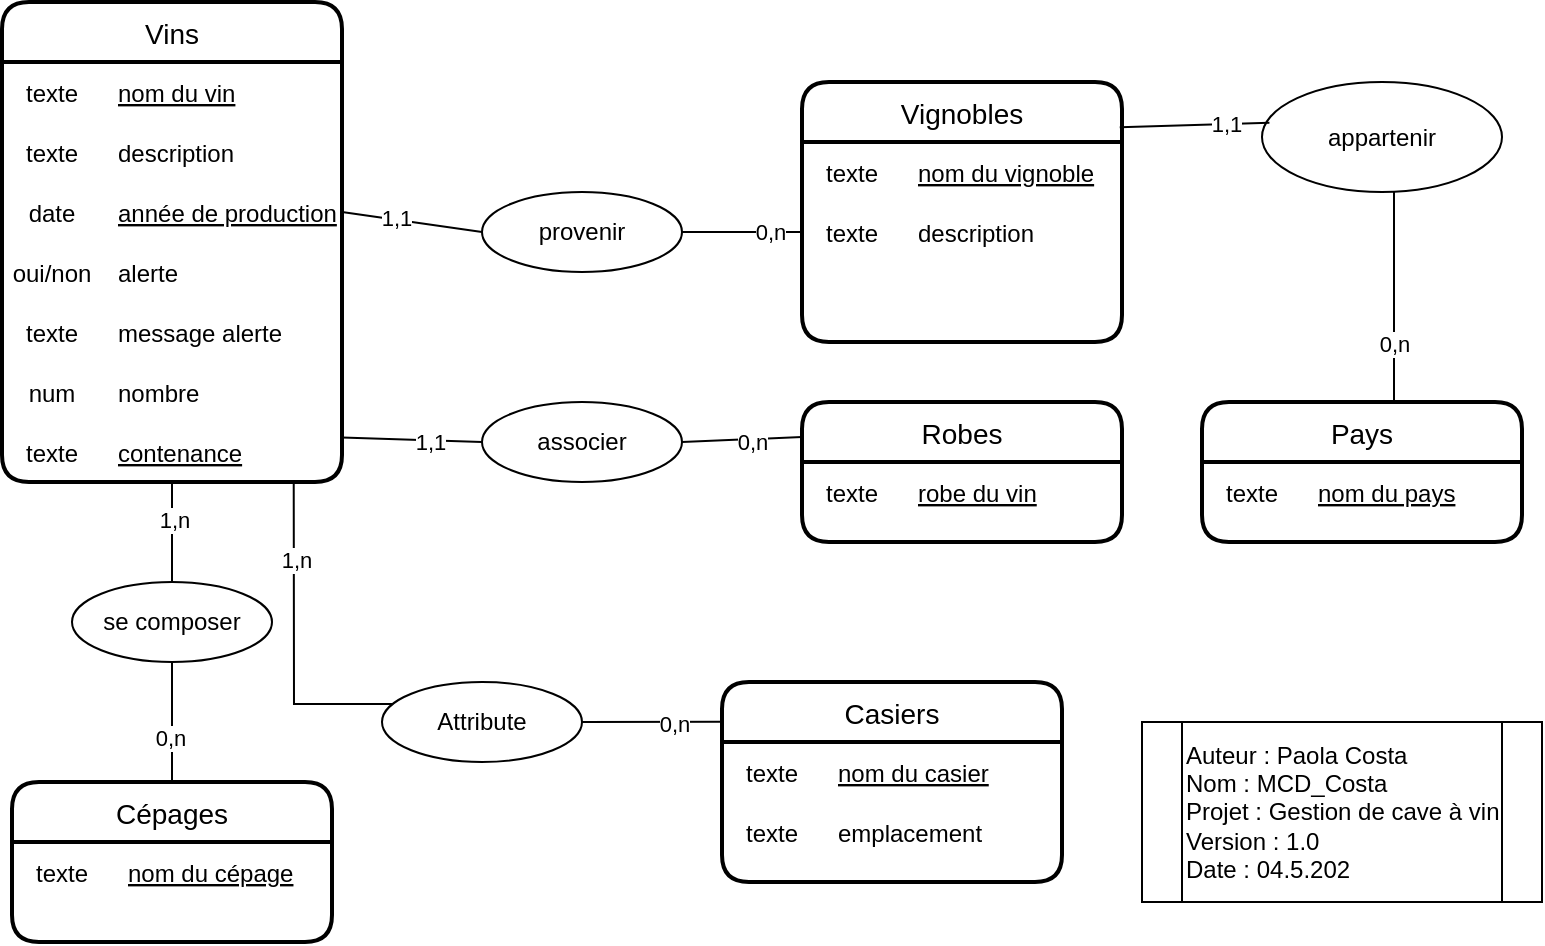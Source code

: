 <mxfile version="13.9.9" type="device"><diagram id="xBttDMlohy8Xrqy88dph" name="Page-1"><mxGraphModel dx="1279" dy="685" grid="1" gridSize="10" guides="1" tooltips="1" connect="1" arrows="1" fold="1" page="1" pageScale="1" pageWidth="827" pageHeight="1169" math="0" shadow="0"><root><mxCell id="0"/><mxCell id="1" parent="0"/><mxCell id="qlX4Wy4q6ChmAeqS9iMu-1" value="Vins" style="swimlane;childLayout=stackLayout;horizontal=1;startSize=30;horizontalStack=0;rounded=1;fontSize=14;fontStyle=0;strokeWidth=2;resizeParent=0;resizeLast=1;shadow=0;dashed=0;align=center;" vertex="1" parent="1"><mxGeometry x="40" y="40" width="170" height="240" as="geometry"/></mxCell><mxCell id="qlX4Wy4q6ChmAeqS9iMu-12" value="" style="shape=table;startSize=0;container=1;collapsible=1;childLayout=tableLayout;fixedRows=1;rowLines=0;fontStyle=0;align=center;resizeLast=1;strokeColor=none;fillColor=none;" vertex="1" parent="qlX4Wy4q6ChmAeqS9iMu-1"><mxGeometry y="30" width="170" height="210" as="geometry"/></mxCell><mxCell id="qlX4Wy4q6ChmAeqS9iMu-13" value="" style="shape=partialRectangle;collapsible=0;dropTarget=0;pointerEvents=0;fillColor=none;top=0;left=0;bottom=0;right=0;points=[[0,0.5],[1,0.5]];portConstraint=eastwest;" vertex="1" parent="qlX4Wy4q6ChmAeqS9iMu-12"><mxGeometry width="170" height="30" as="geometry"/></mxCell><mxCell id="qlX4Wy4q6ChmAeqS9iMu-14" value="texte" style="shape=partialRectangle;connectable=0;fillColor=none;top=0;left=0;bottom=0;right=0;fontStyle=0;overflow=hidden;" vertex="1" parent="qlX4Wy4q6ChmAeqS9iMu-13"><mxGeometry width="50" height="30" as="geometry"/></mxCell><mxCell id="qlX4Wy4q6ChmAeqS9iMu-15" value="nom du vin" style="shape=partialRectangle;connectable=0;fillColor=none;top=0;left=0;bottom=0;right=0;align=left;spacingLeft=6;fontStyle=4;overflow=hidden;" vertex="1" parent="qlX4Wy4q6ChmAeqS9iMu-13"><mxGeometry x="50" width="120" height="30" as="geometry"/></mxCell><mxCell id="qlX4Wy4q6ChmAeqS9iMu-16" value="" style="shape=partialRectangle;collapsible=0;dropTarget=0;pointerEvents=0;fillColor=none;top=0;left=0;bottom=0;right=0;points=[[0,0.5],[1,0.5]];portConstraint=eastwest;" vertex="1" parent="qlX4Wy4q6ChmAeqS9iMu-12"><mxGeometry y="30" width="170" height="30" as="geometry"/></mxCell><mxCell id="qlX4Wy4q6ChmAeqS9iMu-17" value="texte" style="shape=partialRectangle;connectable=0;fillColor=none;top=0;left=0;bottom=0;right=0;fontStyle=0;overflow=hidden;" vertex="1" parent="qlX4Wy4q6ChmAeqS9iMu-16"><mxGeometry width="50" height="30" as="geometry"/></mxCell><mxCell id="qlX4Wy4q6ChmAeqS9iMu-18" value="description" style="shape=partialRectangle;connectable=0;fillColor=none;top=0;left=0;bottom=0;right=0;align=left;spacingLeft=6;fontStyle=0;overflow=hidden;" vertex="1" parent="qlX4Wy4q6ChmAeqS9iMu-16"><mxGeometry x="50" width="120" height="30" as="geometry"/></mxCell><mxCell id="qlX4Wy4q6ChmAeqS9iMu-19" value="" style="shape=partialRectangle;collapsible=0;dropTarget=0;pointerEvents=0;fillColor=none;top=0;left=0;bottom=0;right=0;points=[[0,0.5],[1,0.5]];portConstraint=eastwest;" vertex="1" parent="qlX4Wy4q6ChmAeqS9iMu-12"><mxGeometry y="60" width="170" height="30" as="geometry"/></mxCell><mxCell id="qlX4Wy4q6ChmAeqS9iMu-20" value="date" style="shape=partialRectangle;connectable=0;fillColor=none;top=0;left=0;bottom=0;right=0;fontStyle=0;overflow=hidden;" vertex="1" parent="qlX4Wy4q6ChmAeqS9iMu-19"><mxGeometry width="50" height="30" as="geometry"/></mxCell><mxCell id="qlX4Wy4q6ChmAeqS9iMu-21" value="année de production" style="shape=partialRectangle;connectable=0;fillColor=none;top=0;left=0;bottom=0;right=0;align=left;spacingLeft=6;fontStyle=4;overflow=hidden;" vertex="1" parent="qlX4Wy4q6ChmAeqS9iMu-19"><mxGeometry x="50" width="120" height="30" as="geometry"/></mxCell><mxCell id="qlX4Wy4q6ChmAeqS9iMu-22" value="" style="shape=partialRectangle;collapsible=0;dropTarget=0;pointerEvents=0;fillColor=none;top=0;left=0;bottom=0;right=0;points=[[0,0.5],[1,0.5]];portConstraint=eastwest;" vertex="1" parent="qlX4Wy4q6ChmAeqS9iMu-12"><mxGeometry y="90" width="170" height="30" as="geometry"/></mxCell><mxCell id="qlX4Wy4q6ChmAeqS9iMu-23" value="oui/non" style="shape=partialRectangle;connectable=0;fillColor=none;top=0;left=0;bottom=0;right=0;fontStyle=0;overflow=hidden;" vertex="1" parent="qlX4Wy4q6ChmAeqS9iMu-22"><mxGeometry width="50" height="30" as="geometry"/></mxCell><mxCell id="qlX4Wy4q6ChmAeqS9iMu-24" value="alerte" style="shape=partialRectangle;connectable=0;fillColor=none;top=0;left=0;bottom=0;right=0;align=left;spacingLeft=6;fontStyle=0;overflow=hidden;" vertex="1" parent="qlX4Wy4q6ChmAeqS9iMu-22"><mxGeometry x="50" width="120" height="30" as="geometry"/></mxCell><mxCell id="qlX4Wy4q6ChmAeqS9iMu-25" value="" style="shape=partialRectangle;collapsible=0;dropTarget=0;pointerEvents=0;fillColor=none;top=0;left=0;bottom=0;right=0;points=[[0,0.5],[1,0.5]];portConstraint=eastwest;" vertex="1" parent="qlX4Wy4q6ChmAeqS9iMu-12"><mxGeometry y="120" width="170" height="30" as="geometry"/></mxCell><mxCell id="qlX4Wy4q6ChmAeqS9iMu-26" value="texte" style="shape=partialRectangle;connectable=0;fillColor=none;top=0;left=0;bottom=0;right=0;fontStyle=0;overflow=hidden;" vertex="1" parent="qlX4Wy4q6ChmAeqS9iMu-25"><mxGeometry width="50" height="30" as="geometry"/></mxCell><mxCell id="qlX4Wy4q6ChmAeqS9iMu-27" value="message alerte" style="shape=partialRectangle;connectable=0;fillColor=none;top=0;left=0;bottom=0;right=0;align=left;spacingLeft=6;fontStyle=0;overflow=hidden;" vertex="1" parent="qlX4Wy4q6ChmAeqS9iMu-25"><mxGeometry x="50" width="120" height="30" as="geometry"/></mxCell><mxCell id="qlX4Wy4q6ChmAeqS9iMu-141" value="" style="shape=partialRectangle;collapsible=0;dropTarget=0;pointerEvents=0;fillColor=none;top=0;left=0;bottom=0;right=0;points=[[0,0.5],[1,0.5]];portConstraint=eastwest;" vertex="1" parent="qlX4Wy4q6ChmAeqS9iMu-12"><mxGeometry y="150" width="170" height="30" as="geometry"/></mxCell><mxCell id="qlX4Wy4q6ChmAeqS9iMu-142" value="num" style="shape=partialRectangle;connectable=0;fillColor=none;top=0;left=0;bottom=0;right=0;fontStyle=0;overflow=hidden;" vertex="1" parent="qlX4Wy4q6ChmAeqS9iMu-141"><mxGeometry width="50" height="30" as="geometry"/></mxCell><mxCell id="qlX4Wy4q6ChmAeqS9iMu-143" value="nombre" style="shape=partialRectangle;connectable=0;fillColor=none;top=0;left=0;bottom=0;right=0;align=left;spacingLeft=6;fontStyle=0;overflow=hidden;" vertex="1" parent="qlX4Wy4q6ChmAeqS9iMu-141"><mxGeometry x="50" width="120" height="30" as="geometry"/></mxCell><mxCell id="qlX4Wy4q6ChmAeqS9iMu-144" value="" style="shape=partialRectangle;collapsible=0;dropTarget=0;pointerEvents=0;fillColor=none;top=0;left=0;bottom=0;right=0;points=[[0,0.5],[1,0.5]];portConstraint=eastwest;" vertex="1" parent="qlX4Wy4q6ChmAeqS9iMu-12"><mxGeometry y="180" width="170" height="30" as="geometry"/></mxCell><mxCell id="qlX4Wy4q6ChmAeqS9iMu-145" value="texte" style="shape=partialRectangle;connectable=0;fillColor=none;top=0;left=0;bottom=0;right=0;fontStyle=0;overflow=hidden;" vertex="1" parent="qlX4Wy4q6ChmAeqS9iMu-144"><mxGeometry width="50" height="30" as="geometry"/></mxCell><mxCell id="qlX4Wy4q6ChmAeqS9iMu-146" value="contenance" style="shape=partialRectangle;connectable=0;fillColor=none;top=0;left=0;bottom=0;right=0;align=left;spacingLeft=6;fontStyle=4;overflow=hidden;" vertex="1" parent="qlX4Wy4q6ChmAeqS9iMu-144"><mxGeometry x="50" width="120" height="30" as="geometry"/></mxCell><mxCell id="qlX4Wy4q6ChmAeqS9iMu-28" value="Vignobles" style="swimlane;childLayout=stackLayout;horizontal=1;startSize=30;horizontalStack=0;rounded=1;fontSize=14;fontStyle=0;strokeWidth=2;resizeParent=0;resizeLast=1;shadow=0;dashed=0;align=center;" vertex="1" parent="1"><mxGeometry x="440" y="80" width="160" height="130" as="geometry"/></mxCell><mxCell id="qlX4Wy4q6ChmAeqS9iMu-29" value="" style="shape=table;startSize=0;container=1;collapsible=1;childLayout=tableLayout;fixedRows=1;rowLines=0;fontStyle=0;align=center;resizeLast=1;strokeColor=none;fillColor=none;" vertex="1" parent="qlX4Wy4q6ChmAeqS9iMu-28"><mxGeometry y="30" width="160" height="100" as="geometry"/></mxCell><mxCell id="qlX4Wy4q6ChmAeqS9iMu-30" value="" style="shape=partialRectangle;collapsible=0;dropTarget=0;pointerEvents=0;fillColor=none;top=0;left=0;bottom=0;right=0;points=[[0,0.5],[1,0.5]];portConstraint=eastwest;" vertex="1" parent="qlX4Wy4q6ChmAeqS9iMu-29"><mxGeometry width="160" height="30" as="geometry"/></mxCell><mxCell id="qlX4Wy4q6ChmAeqS9iMu-31" value="texte" style="shape=partialRectangle;connectable=0;fillColor=none;top=0;left=0;bottom=0;right=0;fontStyle=0;overflow=hidden;" vertex="1" parent="qlX4Wy4q6ChmAeqS9iMu-30"><mxGeometry width="50" height="30" as="geometry"/></mxCell><mxCell id="qlX4Wy4q6ChmAeqS9iMu-32" value="nom du vignoble" style="shape=partialRectangle;connectable=0;fillColor=none;top=0;left=0;bottom=0;right=0;align=left;spacingLeft=6;fontStyle=4;overflow=hidden;" vertex="1" parent="qlX4Wy4q6ChmAeqS9iMu-30"><mxGeometry x="50" width="110" height="30" as="geometry"/></mxCell><mxCell id="qlX4Wy4q6ChmAeqS9iMu-33" value="" style="shape=partialRectangle;collapsible=0;dropTarget=0;pointerEvents=0;fillColor=none;top=0;left=0;bottom=0;right=0;points=[[0,0.5],[1,0.5]];portConstraint=eastwest;" vertex="1" parent="qlX4Wy4q6ChmAeqS9iMu-29"><mxGeometry y="30" width="160" height="30" as="geometry"/></mxCell><mxCell id="qlX4Wy4q6ChmAeqS9iMu-34" value="texte" style="shape=partialRectangle;connectable=0;fillColor=none;top=0;left=0;bottom=0;right=0;fontStyle=0;overflow=hidden;" vertex="1" parent="qlX4Wy4q6ChmAeqS9iMu-33"><mxGeometry width="50" height="30" as="geometry"/></mxCell><mxCell id="qlX4Wy4q6ChmAeqS9iMu-35" value="description" style="shape=partialRectangle;connectable=0;fillColor=none;top=0;left=0;bottom=0;right=0;align=left;spacingLeft=6;fontStyle=0;overflow=hidden;" vertex="1" parent="qlX4Wy4q6ChmAeqS9iMu-33"><mxGeometry x="50" width="110" height="30" as="geometry"/></mxCell><mxCell id="qlX4Wy4q6ChmAeqS9iMu-46" value="" style="endArrow=none;html=1;rounded=0;entryX=0;entryY=0.5;entryDx=0;entryDy=0;exitX=1;exitY=0.5;exitDx=0;exitDy=0;" edge="1" parent="1" source="qlX4Wy4q6ChmAeqS9iMu-47" target="qlX4Wy4q6ChmAeqS9iMu-33"><mxGeometry relative="1" as="geometry"><mxPoint x="200" y="160" as="sourcePoint"/><mxPoint x="360" y="160" as="targetPoint"/></mxGeometry></mxCell><mxCell id="qlX4Wy4q6ChmAeqS9iMu-50" value="0,n" style="edgeLabel;html=1;align=center;verticalAlign=middle;resizable=0;points=[];" vertex="1" connectable="0" parent="qlX4Wy4q6ChmAeqS9iMu-46"><mxGeometry x="0.445" relative="1" as="geometry"><mxPoint as="offset"/></mxGeometry></mxCell><mxCell id="qlX4Wy4q6ChmAeqS9iMu-47" value="provenir" style="ellipse;whiteSpace=wrap;html=1;align=center;" vertex="1" parent="1"><mxGeometry x="280" y="135" width="100" height="40" as="geometry"/></mxCell><mxCell id="qlX4Wy4q6ChmAeqS9iMu-48" value="" style="endArrow=none;html=1;rounded=0;entryX=0;entryY=0.5;entryDx=0;entryDy=0;exitX=1;exitY=0.5;exitDx=0;exitDy=0;" edge="1" parent="1" source="qlX4Wy4q6ChmAeqS9iMu-19" target="qlX4Wy4q6ChmAeqS9iMu-47"><mxGeometry relative="1" as="geometry"><mxPoint x="210" y="155" as="sourcePoint"/><mxPoint x="440" y="155" as="targetPoint"/></mxGeometry></mxCell><mxCell id="qlX4Wy4q6ChmAeqS9iMu-49" value="1,1" style="edgeLabel;html=1;align=center;verticalAlign=middle;resizable=0;points=[];" vertex="1" connectable="0" parent="qlX4Wy4q6ChmAeqS9iMu-48"><mxGeometry x="-0.244" y="1" relative="1" as="geometry"><mxPoint as="offset"/></mxGeometry></mxCell><mxCell id="qlX4Wy4q6ChmAeqS9iMu-51" value="Pays" style="swimlane;childLayout=stackLayout;horizontal=1;startSize=30;horizontalStack=0;rounded=1;fontSize=14;fontStyle=0;strokeWidth=2;resizeParent=0;resizeLast=1;shadow=0;dashed=0;align=center;" vertex="1" parent="1"><mxGeometry x="640" y="240" width="160" height="70" as="geometry"/></mxCell><mxCell id="qlX4Wy4q6ChmAeqS9iMu-52" value="" style="shape=table;startSize=0;container=1;collapsible=1;childLayout=tableLayout;fixedRows=1;rowLines=0;fontStyle=0;align=center;resizeLast=1;strokeColor=none;fillColor=none;" vertex="1" parent="qlX4Wy4q6ChmAeqS9iMu-51"><mxGeometry y="30" width="160" height="40" as="geometry"/></mxCell><mxCell id="qlX4Wy4q6ChmAeqS9iMu-53" value="" style="shape=partialRectangle;collapsible=0;dropTarget=0;pointerEvents=0;fillColor=none;top=0;left=0;bottom=0;right=0;points=[[0,0.5],[1,0.5]];portConstraint=eastwest;" vertex="1" parent="qlX4Wy4q6ChmAeqS9iMu-52"><mxGeometry width="160" height="30" as="geometry"/></mxCell><mxCell id="qlX4Wy4q6ChmAeqS9iMu-54" value="texte" style="shape=partialRectangle;connectable=0;fillColor=none;top=0;left=0;bottom=0;right=0;fontStyle=0;overflow=hidden;" vertex="1" parent="qlX4Wy4q6ChmAeqS9iMu-53"><mxGeometry width="50" height="30" as="geometry"/></mxCell><mxCell id="qlX4Wy4q6ChmAeqS9iMu-55" value="nom du pays" style="shape=partialRectangle;connectable=0;fillColor=none;top=0;left=0;bottom=0;right=0;align=left;spacingLeft=6;fontStyle=4;overflow=hidden;" vertex="1" parent="qlX4Wy4q6ChmAeqS9iMu-53"><mxGeometry x="50" width="110" height="30" as="geometry"/></mxCell><mxCell id="qlX4Wy4q6ChmAeqS9iMu-62" value="" style="endArrow=none;html=1;rounded=0;exitX=1;exitY=0.5;exitDx=0;exitDy=0;entryX=0.6;entryY=0;entryDx=0;entryDy=0;entryPerimeter=0;" edge="1" parent="1" source="qlX4Wy4q6ChmAeqS9iMu-63" target="qlX4Wy4q6ChmAeqS9iMu-51"><mxGeometry relative="1" as="geometry"><mxPoint x="620" y="144.66" as="sourcePoint"/><mxPoint x="780" y="144.66" as="targetPoint"/><Array as="points"><mxPoint x="736" y="125"/></Array></mxGeometry></mxCell><mxCell id="qlX4Wy4q6ChmAeqS9iMu-65" value="0,n" style="edgeLabel;html=1;align=center;verticalAlign=middle;resizable=0;points=[];" vertex="1" connectable="0" parent="qlX4Wy4q6ChmAeqS9iMu-62"><mxGeometry x="0.666" relative="1" as="geometry"><mxPoint as="offset"/></mxGeometry></mxCell><mxCell id="qlX4Wy4q6ChmAeqS9iMu-63" value="appartenir" style="ellipse;whiteSpace=wrap;html=1;" vertex="1" parent="1"><mxGeometry x="670" y="80" width="120" height="55" as="geometry"/></mxCell><mxCell id="qlX4Wy4q6ChmAeqS9iMu-64" value="" style="endArrow=none;html=1;rounded=0;exitX=0.993;exitY=0.174;exitDx=0;exitDy=0;entryX=0.031;entryY=0.371;entryDx=0;entryDy=0;entryPerimeter=0;exitPerimeter=0;" edge="1" parent="1" source="qlX4Wy4q6ChmAeqS9iMu-28" target="qlX4Wy4q6ChmAeqS9iMu-63"><mxGeometry relative="1" as="geometry"><mxPoint x="600.0" y="125" as="sourcePoint"/><mxPoint x="736" y="240" as="targetPoint"/><Array as="points"/></mxGeometry></mxCell><mxCell id="qlX4Wy4q6ChmAeqS9iMu-66" value="1,1" style="edgeLabel;html=1;align=center;verticalAlign=middle;resizable=0;points=[];" vertex="1" connectable="0" parent="qlX4Wy4q6ChmAeqS9iMu-64"><mxGeometry x="0.419" relative="1" as="geometry"><mxPoint as="offset"/></mxGeometry></mxCell><mxCell id="qlX4Wy4q6ChmAeqS9iMu-67" value="Robes" style="swimlane;childLayout=stackLayout;horizontal=1;startSize=30;horizontalStack=0;rounded=1;fontSize=14;fontStyle=0;strokeWidth=2;resizeParent=0;resizeLast=1;shadow=0;dashed=0;align=center;" vertex="1" parent="1"><mxGeometry x="440" y="240" width="160" height="70" as="geometry"/></mxCell><mxCell id="qlX4Wy4q6ChmAeqS9iMu-68" value="" style="shape=table;startSize=0;container=1;collapsible=1;childLayout=tableLayout;fixedRows=1;rowLines=0;fontStyle=0;align=center;resizeLast=1;strokeColor=none;fillColor=none;" vertex="1" parent="qlX4Wy4q6ChmAeqS9iMu-67"><mxGeometry y="30" width="160" height="40" as="geometry"/></mxCell><mxCell id="qlX4Wy4q6ChmAeqS9iMu-69" value="" style="shape=partialRectangle;collapsible=0;dropTarget=0;pointerEvents=0;fillColor=none;top=0;left=0;bottom=0;right=0;points=[[0,0.5],[1,0.5]];portConstraint=eastwest;" vertex="1" parent="qlX4Wy4q6ChmAeqS9iMu-68"><mxGeometry width="160" height="30" as="geometry"/></mxCell><mxCell id="qlX4Wy4q6ChmAeqS9iMu-70" value="texte" style="shape=partialRectangle;connectable=0;fillColor=none;top=0;left=0;bottom=0;right=0;fontStyle=0;overflow=hidden;" vertex="1" parent="qlX4Wy4q6ChmAeqS9iMu-69"><mxGeometry width="50" height="30" as="geometry"/></mxCell><mxCell id="qlX4Wy4q6ChmAeqS9iMu-71" value="robe du vin" style="shape=partialRectangle;connectable=0;fillColor=none;top=0;left=0;bottom=0;right=0;align=left;spacingLeft=6;fontStyle=4;overflow=hidden;" vertex="1" parent="qlX4Wy4q6ChmAeqS9iMu-69"><mxGeometry x="50" width="110" height="30" as="geometry"/></mxCell><mxCell id="qlX4Wy4q6ChmAeqS9iMu-72" value="" style="endArrow=none;html=1;rounded=0;entryX=0;entryY=0.25;entryDx=0;entryDy=0;exitX=1;exitY=0.5;exitDx=0;exitDy=0;" edge="1" parent="1" source="qlX4Wy4q6ChmAeqS9iMu-77" target="qlX4Wy4q6ChmAeqS9iMu-67"><mxGeometry relative="1" as="geometry"><mxPoint x="240" y="260" as="sourcePoint"/><mxPoint x="400" y="260" as="targetPoint"/></mxGeometry></mxCell><mxCell id="qlX4Wy4q6ChmAeqS9iMu-80" value="0,n" style="edgeLabel;html=1;align=center;verticalAlign=middle;resizable=0;points=[];" vertex="1" connectable="0" parent="qlX4Wy4q6ChmAeqS9iMu-72"><mxGeometry x="0.365" y="-1" relative="1" as="geometry"><mxPoint x="-6.7" y="0.69" as="offset"/></mxGeometry></mxCell><mxCell id="qlX4Wy4q6ChmAeqS9iMu-77" value="associer" style="ellipse;whiteSpace=wrap;html=1;align=center;" vertex="1" parent="1"><mxGeometry x="280" y="240" width="100" height="40" as="geometry"/></mxCell><mxCell id="qlX4Wy4q6ChmAeqS9iMu-78" value="" style="endArrow=none;html=1;rounded=0;entryX=0;entryY=0.5;entryDx=0;entryDy=0;exitX=1;exitY=0.894;exitDx=0;exitDy=0;exitPerimeter=0;" edge="1" parent="1" source="qlX4Wy4q6ChmAeqS9iMu-12" target="qlX4Wy4q6ChmAeqS9iMu-77"><mxGeometry relative="1" as="geometry"><mxPoint x="210" y="261.98" as="sourcePoint"/><mxPoint x="440.0" y="257.5" as="targetPoint"/></mxGeometry></mxCell><mxCell id="qlX4Wy4q6ChmAeqS9iMu-79" value="1,1" style="edgeLabel;html=1;align=center;verticalAlign=middle;resizable=0;points=[];" vertex="1" connectable="0" parent="qlX4Wy4q6ChmAeqS9iMu-78"><mxGeometry x="0.24" y="-1" relative="1" as="geometry"><mxPoint as="offset"/></mxGeometry></mxCell><mxCell id="qlX4Wy4q6ChmAeqS9iMu-81" value="Cépages" style="swimlane;childLayout=stackLayout;horizontal=1;startSize=30;horizontalStack=0;rounded=1;fontSize=14;fontStyle=0;strokeWidth=2;resizeParent=0;resizeLast=1;shadow=0;dashed=0;align=center;" vertex="1" parent="1"><mxGeometry x="45" y="430" width="160" height="80" as="geometry"/></mxCell><mxCell id="qlX4Wy4q6ChmAeqS9iMu-82" value="" style="shape=table;startSize=0;container=1;collapsible=1;childLayout=tableLayout;fixedRows=1;rowLines=0;fontStyle=0;align=center;resizeLast=1;strokeColor=none;fillColor=none;" vertex="1" parent="qlX4Wy4q6ChmAeqS9iMu-81"><mxGeometry y="30" width="160" height="50" as="geometry"/></mxCell><mxCell id="qlX4Wy4q6ChmAeqS9iMu-83" value="" style="shape=partialRectangle;collapsible=0;dropTarget=0;pointerEvents=0;fillColor=none;top=0;left=0;bottom=0;right=0;points=[[0,0.5],[1,0.5]];portConstraint=eastwest;" vertex="1" parent="qlX4Wy4q6ChmAeqS9iMu-82"><mxGeometry width="160" height="30" as="geometry"/></mxCell><mxCell id="qlX4Wy4q6ChmAeqS9iMu-84" value="texte" style="shape=partialRectangle;connectable=0;fillColor=none;top=0;left=0;bottom=0;right=0;fontStyle=0;overflow=hidden;" vertex="1" parent="qlX4Wy4q6ChmAeqS9iMu-83"><mxGeometry width="50" height="30" as="geometry"/></mxCell><mxCell id="qlX4Wy4q6ChmAeqS9iMu-85" value="nom du cépage" style="shape=partialRectangle;connectable=0;fillColor=none;top=0;left=0;bottom=0;right=0;align=left;spacingLeft=6;fontStyle=4;overflow=hidden;" vertex="1" parent="qlX4Wy4q6ChmAeqS9iMu-83"><mxGeometry x="50" width="110" height="30" as="geometry"/></mxCell><mxCell id="qlX4Wy4q6ChmAeqS9iMu-113" value="" style="endArrow=none;html=1;rounded=0;exitX=0.5;exitY=1;exitDx=0;exitDy=0;entryX=0.5;entryY=0;entryDx=0;entryDy=0;" edge="1" parent="1" source="qlX4Wy4q6ChmAeqS9iMu-114" target="qlX4Wy4q6ChmAeqS9iMu-81"><mxGeometry relative="1" as="geometry"><mxPoint x="430" y="450" as="sourcePoint"/><mxPoint x="590" y="450" as="targetPoint"/></mxGeometry></mxCell><mxCell id="qlX4Wy4q6ChmAeqS9iMu-118" value="0,n" style="edgeLabel;html=1;align=center;verticalAlign=middle;resizable=0;points=[];" vertex="1" connectable="0" parent="qlX4Wy4q6ChmAeqS9iMu-113"><mxGeometry x="0.274" y="-1" relative="1" as="geometry"><mxPoint as="offset"/></mxGeometry></mxCell><mxCell id="qlX4Wy4q6ChmAeqS9iMu-115" value="" style="endArrow=none;html=1;rounded=0;exitX=0.5;exitY=1;exitDx=0;exitDy=0;entryX=0.5;entryY=0;entryDx=0;entryDy=0;" edge="1" parent="1" source="qlX4Wy4q6ChmAeqS9iMu-12" target="qlX4Wy4q6ChmAeqS9iMu-114"><mxGeometry relative="1" as="geometry"><mxPoint x="125" y="280.0" as="sourcePoint"/><mxPoint x="125" y="520" as="targetPoint"/></mxGeometry></mxCell><mxCell id="qlX4Wy4q6ChmAeqS9iMu-117" value="1,n" style="edgeLabel;html=1;align=center;verticalAlign=middle;resizable=0;points=[];" vertex="1" connectable="0" parent="qlX4Wy4q6ChmAeqS9iMu-115"><mxGeometry x="-0.261" y="1" relative="1" as="geometry"><mxPoint as="offset"/></mxGeometry></mxCell><mxCell id="qlX4Wy4q6ChmAeqS9iMu-114" value="se composer" style="ellipse;whiteSpace=wrap;html=1;align=center;" vertex="1" parent="1"><mxGeometry x="75" y="330" width="100" height="40" as="geometry"/></mxCell><mxCell id="qlX4Wy4q6ChmAeqS9iMu-119" value="Casiers" style="swimlane;childLayout=stackLayout;horizontal=1;startSize=30;horizontalStack=0;rounded=1;fontSize=14;fontStyle=0;strokeWidth=2;resizeParent=0;resizeLast=1;shadow=0;dashed=0;align=center;" vertex="1" parent="1"><mxGeometry x="400" y="380" width="170" height="100" as="geometry"/></mxCell><mxCell id="qlX4Wy4q6ChmAeqS9iMu-120" value="" style="shape=table;startSize=0;container=1;collapsible=1;childLayout=tableLayout;fixedRows=1;rowLines=0;fontStyle=0;align=center;resizeLast=1;strokeColor=none;fillColor=none;" vertex="1" parent="qlX4Wy4q6ChmAeqS9iMu-119"><mxGeometry y="30" width="170" height="70" as="geometry"/></mxCell><mxCell id="qlX4Wy4q6ChmAeqS9iMu-121" value="" style="shape=partialRectangle;collapsible=0;dropTarget=0;pointerEvents=0;fillColor=none;top=0;left=0;bottom=0;right=0;points=[[0,0.5],[1,0.5]];portConstraint=eastwest;" vertex="1" parent="qlX4Wy4q6ChmAeqS9iMu-120"><mxGeometry width="170" height="30" as="geometry"/></mxCell><mxCell id="qlX4Wy4q6ChmAeqS9iMu-122" value="texte" style="shape=partialRectangle;connectable=0;fillColor=none;top=0;left=0;bottom=0;right=0;fontStyle=0;overflow=hidden;" vertex="1" parent="qlX4Wy4q6ChmAeqS9iMu-121"><mxGeometry width="50" height="30" as="geometry"/></mxCell><mxCell id="qlX4Wy4q6ChmAeqS9iMu-123" value="nom du casier" style="shape=partialRectangle;connectable=0;fillColor=none;top=0;left=0;bottom=0;right=0;align=left;spacingLeft=6;fontStyle=4;overflow=hidden;" vertex="1" parent="qlX4Wy4q6ChmAeqS9iMu-121"><mxGeometry x="50" width="120" height="30" as="geometry"/></mxCell><mxCell id="qlX4Wy4q6ChmAeqS9iMu-124" value="" style="shape=partialRectangle;collapsible=0;dropTarget=0;pointerEvents=0;fillColor=none;top=0;left=0;bottom=0;right=0;points=[[0,0.5],[1,0.5]];portConstraint=eastwest;" vertex="1" parent="qlX4Wy4q6ChmAeqS9iMu-120"><mxGeometry y="30" width="170" height="30" as="geometry"/></mxCell><mxCell id="qlX4Wy4q6ChmAeqS9iMu-125" value="texte" style="shape=partialRectangle;connectable=0;fillColor=none;top=0;left=0;bottom=0;right=0;fontStyle=0;overflow=hidden;" vertex="1" parent="qlX4Wy4q6ChmAeqS9iMu-124"><mxGeometry width="50" height="30" as="geometry"/></mxCell><mxCell id="qlX4Wy4q6ChmAeqS9iMu-126" value="emplacement" style="shape=partialRectangle;connectable=0;fillColor=none;top=0;left=0;bottom=0;right=0;align=left;spacingLeft=6;fontStyle=0;overflow=hidden;" vertex="1" parent="qlX4Wy4q6ChmAeqS9iMu-124"><mxGeometry x="50" width="120" height="30" as="geometry"/></mxCell><mxCell id="qlX4Wy4q6ChmAeqS9iMu-136" value="" style="endArrow=none;html=1;rounded=0;exitX=1;exitY=0.5;exitDx=0;exitDy=0;entryX=0.002;entryY=0.199;entryDx=0;entryDy=0;entryPerimeter=0;" edge="1" parent="1" source="qlX4Wy4q6ChmAeqS9iMu-137" target="qlX4Wy4q6ChmAeqS9iMu-119"><mxGeometry relative="1" as="geometry"><mxPoint x="430" y="380" as="sourcePoint"/><mxPoint x="590" y="380" as="targetPoint"/><Array as="points"/></mxGeometry></mxCell><mxCell id="qlX4Wy4q6ChmAeqS9iMu-139" value="0,n" style="edgeLabel;html=1;align=center;verticalAlign=middle;resizable=0;points=[];" vertex="1" connectable="0" parent="qlX4Wy4q6ChmAeqS9iMu-136"><mxGeometry x="0.287" y="-1" relative="1" as="geometry"><mxPoint as="offset"/></mxGeometry></mxCell><mxCell id="qlX4Wy4q6ChmAeqS9iMu-137" value="Attribute" style="ellipse;whiteSpace=wrap;html=1;align=center;" vertex="1" parent="1"><mxGeometry x="230" y="380" width="100" height="40" as="geometry"/></mxCell><mxCell id="qlX4Wy4q6ChmAeqS9iMu-138" value="" style="endArrow=none;html=1;rounded=0;exitX=0.858;exitY=0.995;exitDx=0;exitDy=0;exitPerimeter=0;entryX=0;entryY=0.25;entryDx=0;entryDy=0;" edge="1" parent="1" source="qlX4Wy4q6ChmAeqS9iMu-12" target="qlX4Wy4q6ChmAeqS9iMu-137"><mxGeometry relative="1" as="geometry"><mxPoint x="185.86" y="279.15" as="sourcePoint"/><mxPoint x="440.0" y="405.0" as="targetPoint"/><Array as="points"><mxPoint x="186" y="391"/></Array></mxGeometry></mxCell><mxCell id="qlX4Wy4q6ChmAeqS9iMu-140" value="1,n" style="edgeLabel;html=1;align=center;verticalAlign=middle;resizable=0;points=[];" vertex="1" connectable="0" parent="qlX4Wy4q6ChmAeqS9iMu-138"><mxGeometry x="-0.502" y="1" relative="1" as="geometry"><mxPoint as="offset"/></mxGeometry></mxCell><mxCell id="qlX4Wy4q6ChmAeqS9iMu-147" value="Auteur : Paola Costa&lt;br&gt;Nom : MCD_Costa&lt;br&gt;Projet : Gestion de cave à vin&lt;br&gt;Version : 1.0&lt;br&gt;Date : 04.5.202" style="shape=process;whiteSpace=wrap;html=1;backgroundOutline=1;align=left;" vertex="1" parent="1"><mxGeometry x="610" y="400" width="200" height="90" as="geometry"/></mxCell></root></mxGraphModel></diagram></mxfile>